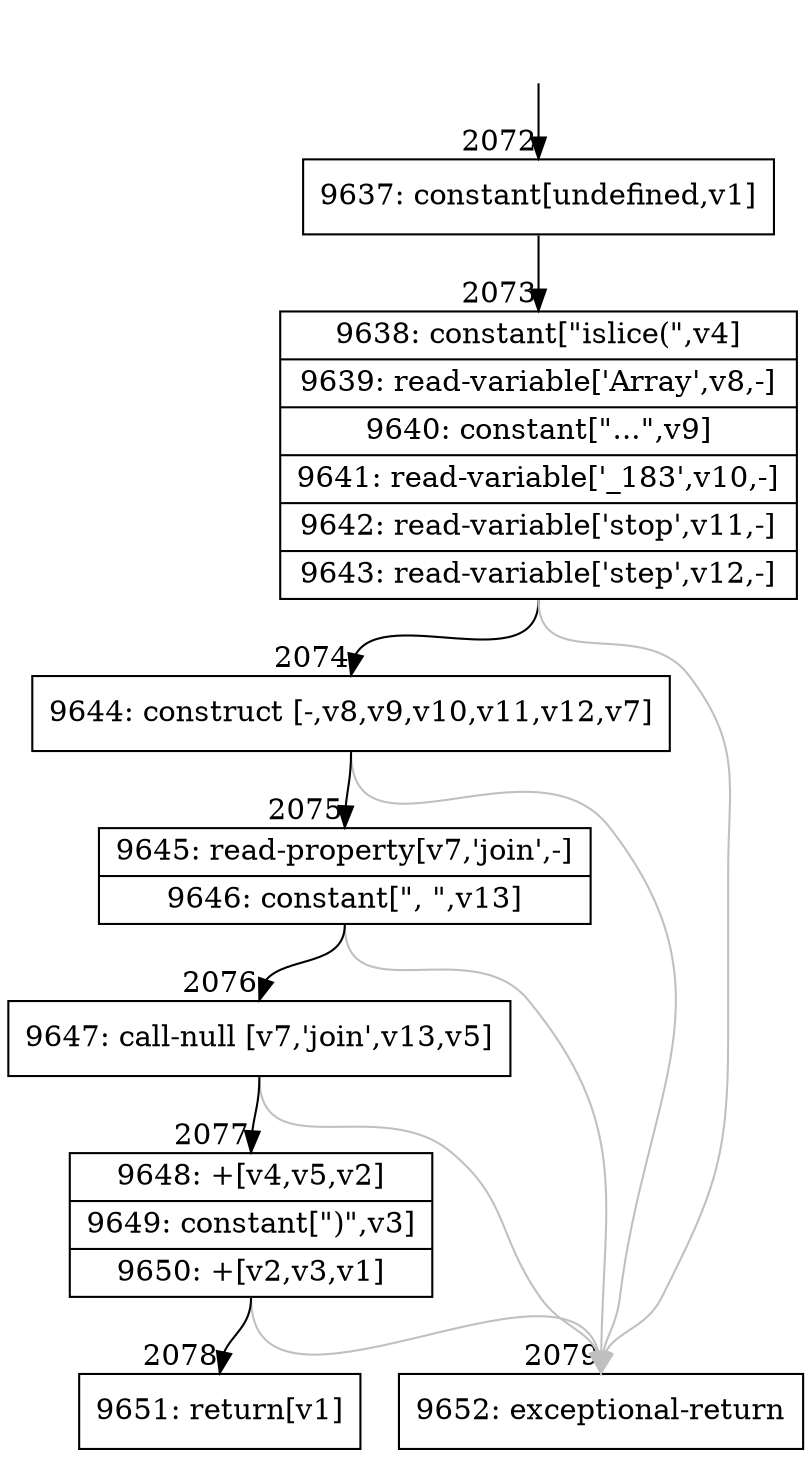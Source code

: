 digraph {
rankdir="TD"
BB_entry153[shape=none,label=""];
BB_entry153 -> BB2072 [tailport=s, headport=n, headlabel="    2072"]
BB2072 [shape=record label="{9637: constant[undefined,v1]}" ] 
BB2072 -> BB2073 [tailport=s, headport=n, headlabel="      2073"]
BB2073 [shape=record label="{9638: constant[\"islice(\",v4]|9639: read-variable['Array',v8,-]|9640: constant[\"...\",v9]|9641: read-variable['_183',v10,-]|9642: read-variable['stop',v11,-]|9643: read-variable['step',v12,-]}" ] 
BB2073 -> BB2074 [tailport=s, headport=n, headlabel="      2074"]
BB2073 -> BB2079 [tailport=s, headport=n, color=gray, headlabel="      2079"]
BB2074 [shape=record label="{9644: construct [-,v8,v9,v10,v11,v12,v7]}" ] 
BB2074 -> BB2075 [tailport=s, headport=n, headlabel="      2075"]
BB2074 -> BB2079 [tailport=s, headport=n, color=gray]
BB2075 [shape=record label="{9645: read-property[v7,'join',-]|9646: constant[\", \",v13]}" ] 
BB2075 -> BB2076 [tailport=s, headport=n, headlabel="      2076"]
BB2075 -> BB2079 [tailport=s, headport=n, color=gray]
BB2076 [shape=record label="{9647: call-null [v7,'join',v13,v5]}" ] 
BB2076 -> BB2077 [tailport=s, headport=n, headlabel="      2077"]
BB2076 -> BB2079 [tailport=s, headport=n, color=gray]
BB2077 [shape=record label="{9648: +[v4,v5,v2]|9649: constant[\")\",v3]|9650: +[v2,v3,v1]}" ] 
BB2077 -> BB2078 [tailport=s, headport=n, headlabel="      2078"]
BB2077 -> BB2079 [tailport=s, headport=n, color=gray]
BB2078 [shape=record label="{9651: return[v1]}" ] 
BB2079 [shape=record label="{9652: exceptional-return}" ] 
//#$~ 1253
}

